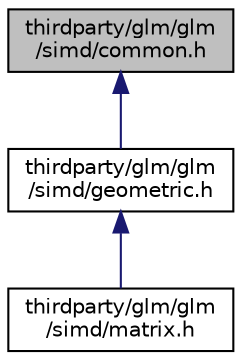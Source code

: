 digraph "thirdparty/glm/glm/simd/common.h"
{
  edge [fontname="Helvetica",fontsize="10",labelfontname="Helvetica",labelfontsize="10"];
  node [fontname="Helvetica",fontsize="10",shape=record];
  Node1 [label="thirdparty/glm/glm\l/simd/common.h",height=0.2,width=0.4,color="black", fillcolor="grey75", style="filled", fontcolor="black"];
  Node1 -> Node2 [dir="back",color="midnightblue",fontsize="10",style="solid",fontname="Helvetica"];
  Node2 [label="thirdparty/glm/glm\l/simd/geometric.h",height=0.2,width=0.4,color="black", fillcolor="white", style="filled",URL="$geometric_8h.html",tooltip="simd "];
  Node2 -> Node3 [dir="back",color="midnightblue",fontsize="10",style="solid",fontname="Helvetica"];
  Node3 [label="thirdparty/glm/glm\l/simd/matrix.h",height=0.2,width=0.4,color="black", fillcolor="white", style="filled",URL="$matrix_8h.html",tooltip="simd "];
}
